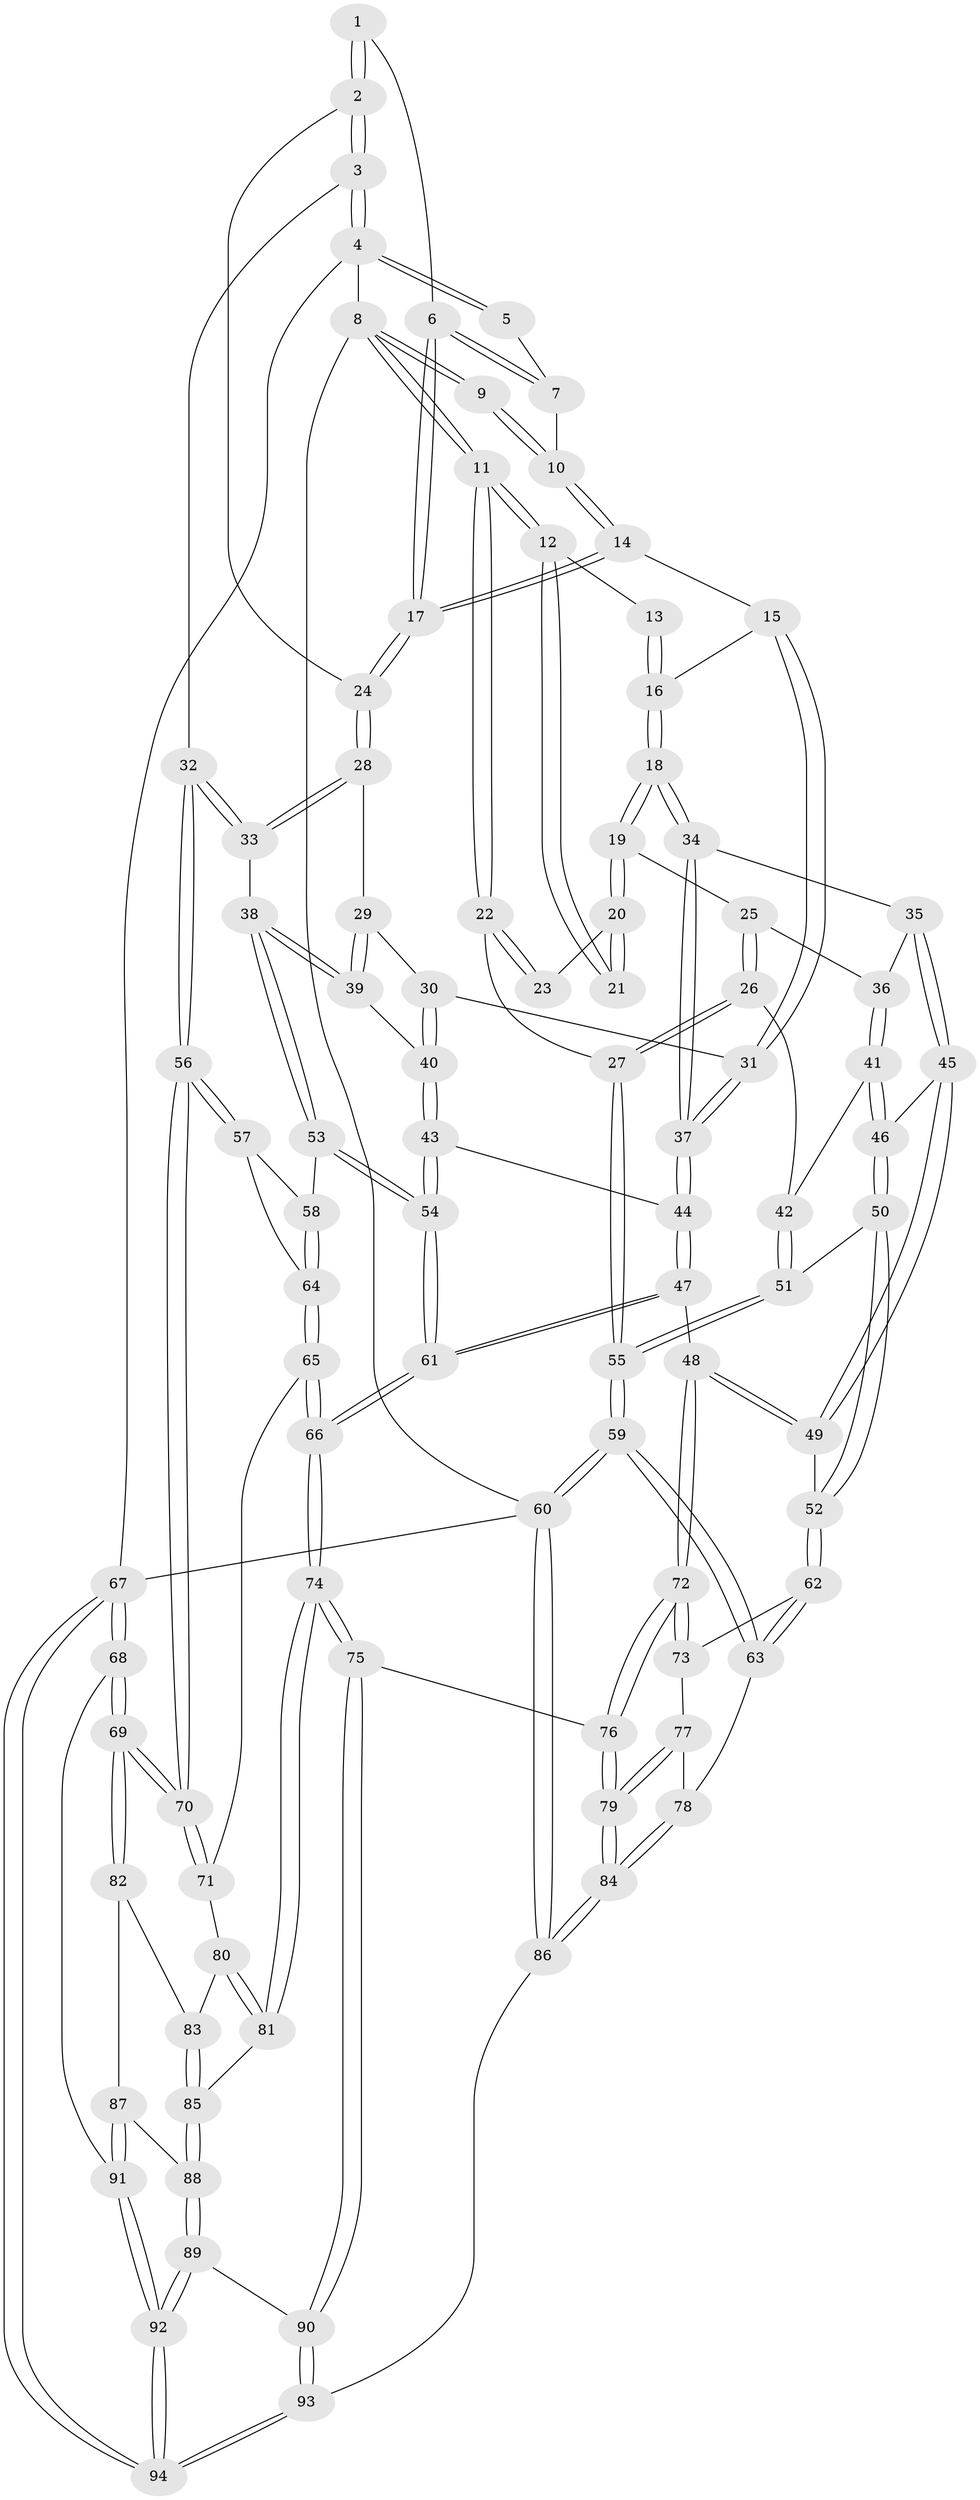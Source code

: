 // coarse degree distribution, {5: 0.26666666666666666, 2: 0.06666666666666667, 3: 0.4, 4: 0.26666666666666666}
// Generated by graph-tools (version 1.1) at 2025/38/03/04/25 23:38:29]
// undirected, 94 vertices, 232 edges
graph export_dot {
  node [color=gray90,style=filled];
  1 [pos="+0.8239874026545762+0.008996731642823866"];
  2 [pos="+0.8896225189953354+0.14278649888136613"];
  3 [pos="+1+0.13190802296189857"];
  4 [pos="+1+0"];
  5 [pos="+0.8128184656551224+0"];
  6 [pos="+0.7456543290759797+0.13594253257057562"];
  7 [pos="+0.5678910146991544+0"];
  8 [pos="+0+0"];
  9 [pos="+0.41054657804168526+0"];
  10 [pos="+0.5026917961829904+0"];
  11 [pos="+0+0"];
  12 [pos="+0.1630527961490789+0.10135397387461524"];
  13 [pos="+0.3986513259957986+0"];
  14 [pos="+0.5442695124677434+0.15251770630076772"];
  15 [pos="+0.5184773537904767+0.20260480737782632"];
  16 [pos="+0.3031042029405941+0.24245214721588648"];
  17 [pos="+0.7522604133491926+0.20583742827926366"];
  18 [pos="+0.3009621547973278+0.2444372773692895"];
  19 [pos="+0.18478909225490428+0.20741115329686027"];
  20 [pos="+0.17598788685297453+0.179857137543125"];
  21 [pos="+0.164013856575118+0.1146166933217977"];
  22 [pos="+0+0.09527146749396849"];
  23 [pos="+0.013256786079221764+0.13418779330978647"];
  24 [pos="+0.7648679983571276+0.2196582373349866"];
  25 [pos="+0.10836933337144293+0.2597007742517172"];
  26 [pos="+0+0.32895418543004"];
  27 [pos="+0+0.3313138374438503"];
  28 [pos="+0.770436233833698+0.29080007335487806"];
  29 [pos="+0.7467929594497221+0.3056344902416034"];
  30 [pos="+0.6956682623747645+0.33314047141889175"];
  31 [pos="+0.5489038569254475+0.3358658683332695"];
  32 [pos="+1+0.4310383289001413"];
  33 [pos="+0.9097293305025634+0.40386398762598713"];
  34 [pos="+0.3110067063702047+0.3203940422771351"];
  35 [pos="+0.30189054758136874+0.3343389196484947"];
  36 [pos="+0.1766774171042187+0.38417927031138116"];
  37 [pos="+0.4934472703359942+0.4325608648899309"];
  38 [pos="+0.7987736175986239+0.5004799870514105"];
  39 [pos="+0.728654095726767+0.48081948838479427"];
  40 [pos="+0.6715492663808778+0.47425124899524423"];
  41 [pos="+0.15179456503716887+0.42266635039847994"];
  42 [pos="+0.12237415384592758+0.42796371342153755"];
  43 [pos="+0.624023333004507+0.5056986913687765"];
  44 [pos="+0.49892260194493193+0.48392713264517817"];
  45 [pos="+0.27734216836944253+0.45838978947923315"];
  46 [pos="+0.2063821302410997+0.4711663991852721"];
  47 [pos="+0.4572278936330022+0.552764226218063"];
  48 [pos="+0.4067405239755536+0.6011144408657341"];
  49 [pos="+0.36415557438050267+0.592064692139483"];
  50 [pos="+0.1615917290380256+0.5831410308508836"];
  51 [pos="+0.10853056318337824+0.5597450422372395"];
  52 [pos="+0.205710600360499+0.636526110649584"];
  53 [pos="+0.7781468155822898+0.5872025023325652"];
  54 [pos="+0.6906301952107338+0.617503153571033"];
  55 [pos="+0+0.5674651903407437"];
  56 [pos="+1+0.44305666489009754"];
  57 [pos="+0.9568143515015537+0.5472623478363648"];
  58 [pos="+0.8102812404799007+0.6173912434671798"];
  59 [pos="+0+0.9514894893129592"];
  60 [pos="+0+1"];
  61 [pos="+0.661671064838329+0.6795407580152795"];
  62 [pos="+0.20231465996770873+0.6452681392230404"];
  63 [pos="+0.1262679511573627+0.7631671061356565"];
  64 [pos="+0.8357692018355952+0.6676269800397708"];
  65 [pos="+0.8530999181891061+0.7139667574115056"];
  66 [pos="+0.6585211523426331+0.7752643400231398"];
  67 [pos="+1+1"];
  68 [pos="+1+0.8290492038405156"];
  69 [pos="+1+0.7366937350706294"];
  70 [pos="+1+0.7055157351280489"];
  71 [pos="+0.8720423124242077+0.7234740858030552"];
  72 [pos="+0.4396003651018999+0.7548066223711248"];
  73 [pos="+0.28424319380743857+0.7521655089688207"];
  74 [pos="+0.638105358986447+0.811260137758845"];
  75 [pos="+0.6351888215877143+0.8133469141547468"];
  76 [pos="+0.4407868779643657+0.7575403017787793"];
  77 [pos="+0.26010135607534923+0.7802163294702075"];
  78 [pos="+0.20117340794115024+0.7974678770120246"];
  79 [pos="+0.37664832505513596+0.8679713805899649"];
  80 [pos="+0.8555858419396403+0.8043356163795693"];
  81 [pos="+0.7478520576814535+0.8542804315072458"];
  82 [pos="+0.8853709394894451+0.8608178436037637"];
  83 [pos="+0.86616354606811+0.8395967537712122"];
  84 [pos="+0.33845050900344076+0.9604152259146548"];
  85 [pos="+0.7911259741626268+0.8908602152505558"];
  86 [pos="+0.30995448524034064+1"];
  87 [pos="+0.8854585146072756+0.912633451674934"];
  88 [pos="+0.7975857101322998+0.9017869736470536"];
  89 [pos="+0.7918339001761274+0.9705881632052975"];
  90 [pos="+0.6213965678366288+0.9318853569701973"];
  91 [pos="+0.9074982327300422+0.9443650514425382"];
  92 [pos="+0.8507264085593269+1"];
  93 [pos="+0.5246024908054918+1"];
  94 [pos="+0.8509586662031164+1"];
  1 -- 2;
  1 -- 2;
  1 -- 6;
  2 -- 3;
  2 -- 3;
  2 -- 24;
  3 -- 4;
  3 -- 4;
  3 -- 32;
  4 -- 5;
  4 -- 5;
  4 -- 8;
  4 -- 67;
  5 -- 7;
  6 -- 7;
  6 -- 7;
  6 -- 17;
  6 -- 17;
  7 -- 10;
  8 -- 9;
  8 -- 9;
  8 -- 11;
  8 -- 11;
  8 -- 60;
  9 -- 10;
  9 -- 10;
  10 -- 14;
  10 -- 14;
  11 -- 12;
  11 -- 12;
  11 -- 22;
  11 -- 22;
  12 -- 13;
  12 -- 21;
  12 -- 21;
  13 -- 16;
  13 -- 16;
  14 -- 15;
  14 -- 17;
  14 -- 17;
  15 -- 16;
  15 -- 31;
  15 -- 31;
  16 -- 18;
  16 -- 18;
  17 -- 24;
  17 -- 24;
  18 -- 19;
  18 -- 19;
  18 -- 34;
  18 -- 34;
  19 -- 20;
  19 -- 20;
  19 -- 25;
  20 -- 21;
  20 -- 21;
  20 -- 23;
  22 -- 23;
  22 -- 23;
  22 -- 27;
  24 -- 28;
  24 -- 28;
  25 -- 26;
  25 -- 26;
  25 -- 36;
  26 -- 27;
  26 -- 27;
  26 -- 42;
  27 -- 55;
  27 -- 55;
  28 -- 29;
  28 -- 33;
  28 -- 33;
  29 -- 30;
  29 -- 39;
  29 -- 39;
  30 -- 31;
  30 -- 40;
  30 -- 40;
  31 -- 37;
  31 -- 37;
  32 -- 33;
  32 -- 33;
  32 -- 56;
  32 -- 56;
  33 -- 38;
  34 -- 35;
  34 -- 37;
  34 -- 37;
  35 -- 36;
  35 -- 45;
  35 -- 45;
  36 -- 41;
  36 -- 41;
  37 -- 44;
  37 -- 44;
  38 -- 39;
  38 -- 39;
  38 -- 53;
  38 -- 53;
  39 -- 40;
  40 -- 43;
  40 -- 43;
  41 -- 42;
  41 -- 46;
  41 -- 46;
  42 -- 51;
  42 -- 51;
  43 -- 44;
  43 -- 54;
  43 -- 54;
  44 -- 47;
  44 -- 47;
  45 -- 46;
  45 -- 49;
  45 -- 49;
  46 -- 50;
  46 -- 50;
  47 -- 48;
  47 -- 61;
  47 -- 61;
  48 -- 49;
  48 -- 49;
  48 -- 72;
  48 -- 72;
  49 -- 52;
  50 -- 51;
  50 -- 52;
  50 -- 52;
  51 -- 55;
  51 -- 55;
  52 -- 62;
  52 -- 62;
  53 -- 54;
  53 -- 54;
  53 -- 58;
  54 -- 61;
  54 -- 61;
  55 -- 59;
  55 -- 59;
  56 -- 57;
  56 -- 57;
  56 -- 70;
  56 -- 70;
  57 -- 58;
  57 -- 64;
  58 -- 64;
  58 -- 64;
  59 -- 60;
  59 -- 60;
  59 -- 63;
  59 -- 63;
  60 -- 86;
  60 -- 86;
  60 -- 67;
  61 -- 66;
  61 -- 66;
  62 -- 63;
  62 -- 63;
  62 -- 73;
  63 -- 78;
  64 -- 65;
  64 -- 65;
  65 -- 66;
  65 -- 66;
  65 -- 71;
  66 -- 74;
  66 -- 74;
  67 -- 68;
  67 -- 68;
  67 -- 94;
  67 -- 94;
  68 -- 69;
  68 -- 69;
  68 -- 91;
  69 -- 70;
  69 -- 70;
  69 -- 82;
  69 -- 82;
  70 -- 71;
  70 -- 71;
  71 -- 80;
  72 -- 73;
  72 -- 73;
  72 -- 76;
  72 -- 76;
  73 -- 77;
  74 -- 75;
  74 -- 75;
  74 -- 81;
  74 -- 81;
  75 -- 76;
  75 -- 90;
  75 -- 90;
  76 -- 79;
  76 -- 79;
  77 -- 78;
  77 -- 79;
  77 -- 79;
  78 -- 84;
  78 -- 84;
  79 -- 84;
  79 -- 84;
  80 -- 81;
  80 -- 81;
  80 -- 83;
  81 -- 85;
  82 -- 83;
  82 -- 87;
  83 -- 85;
  83 -- 85;
  84 -- 86;
  84 -- 86;
  85 -- 88;
  85 -- 88;
  86 -- 93;
  87 -- 88;
  87 -- 91;
  87 -- 91;
  88 -- 89;
  88 -- 89;
  89 -- 90;
  89 -- 92;
  89 -- 92;
  90 -- 93;
  90 -- 93;
  91 -- 92;
  91 -- 92;
  92 -- 94;
  92 -- 94;
  93 -- 94;
  93 -- 94;
}
